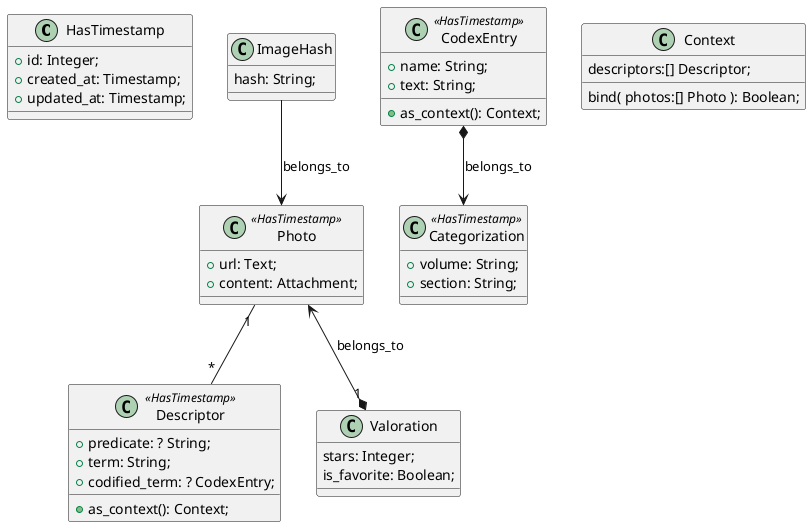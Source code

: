 @startuml Model 

class HasTimestamp {
    + id: Integer;
    + created_at: Timestamp;
    + updated_at: Timestamp;
}

class Photo <<HasTimestamp>> {
    + url: Text; 
    + content: Attachment;
} 

class Categorization <<HasTimestamp>> {
    + volume: String;
    + section: String;
} 

class Descriptor <<HasTimestamp>> {
    + predicate: ? String;
    + term: String;
    + codified_term: ? CodexEntry;

    + as_context(): Context;
}

class CodexEntry <<HasTimestamp>> {
    + name: String;
    + text: String;

    + as_context(): Context;
}

class ImageHash {
    hash: String;
}

class Valoration{
    stars: Integer;
    is_favorite: Boolean;
} 

class Context{
    descriptors:[] Descriptor;

    bind( photos:[] Photo ): Boolean;
}

CodexEntry *--> Categorization: belongs_to

Photo "1" -- "*" Descriptor

ImageHash --> Photo: belongs_to

Photo <--* "1" Valoration: belongs_to

@enduml

